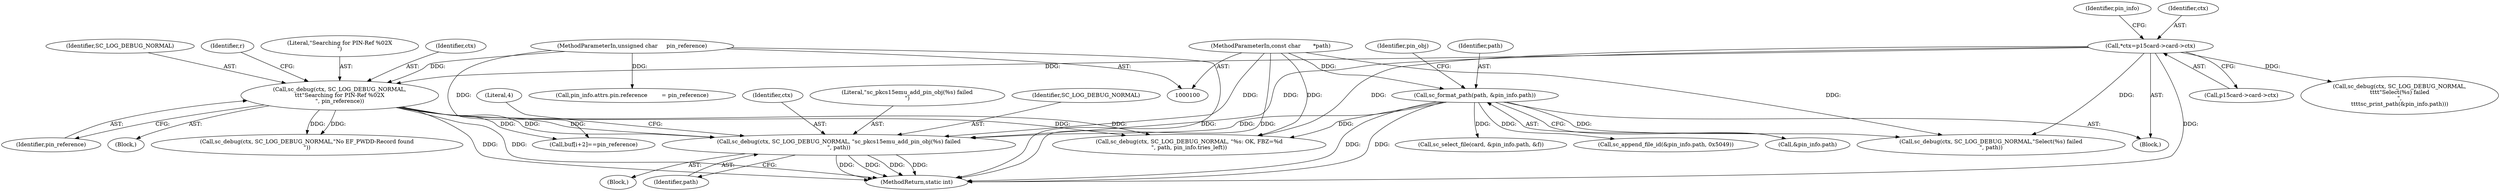 digraph "0_OpenSC_8fe377e93b4b56060e5bbfb6f3142ceaeca744fa_21@pointer" {
"1000491" [label="(Call,sc_debug(ctx, SC_LOG_DEBUG_NORMAL, \"sc_pkcs15emu_add_pin_obj(%s) failed\n\", path))"];
"1000117" [label="(Call,*ctx=p15card->card->ctx)"];
"1000326" [label="(Call,sc_debug(ctx, SC_LOG_DEBUG_NORMAL,\n\t\t\t\"Searching for PIN-Ref %02X\n\", pin_reference))"];
"1000105" [label="(MethodParameterIn,unsigned char     pin_reference)"];
"1000223" [label="(Call,sc_format_path(path, &pin_info.path))"];
"1000102" [label="(MethodParameterIn,const char       *path)"];
"1000497" [label="(Literal,4)"];
"1000119" [label="(Call,p15card->card->ctx)"];
"1000224" [label="(Identifier,path)"];
"1000491" [label="(Call,sc_debug(ctx, SC_LOG_DEBUG_NORMAL, \"sc_pkcs15emu_add_pin_obj(%s) failed\n\", path))"];
"1000397" [label="(Call,buf[i+2]==pin_reference)"];
"1000492" [label="(Identifier,ctx)"];
"1000494" [label="(Literal,\"sc_pkcs15emu_add_pin_obj(%s) failed\n\")"];
"1000225" [label="(Call,&pin_info.path)"];
"1000326" [label="(Call,sc_debug(ctx, SC_LOG_DEBUG_NORMAL,\n\t\t\t\"Searching for PIN-Ref %02X\n\", pin_reference))"];
"1000315" [label="(Call,sc_debug(ctx, SC_LOG_DEBUG_NORMAL,\n\t\t\t\t\"Select(%s) failed\n\",\n\t\t\t\tsc_print_path(&pin_info.path)))"];
"1000155" [label="(Call,pin_info.attrs.pin.reference        = pin_reference)"];
"1000130" [label="(Identifier,pin_info)"];
"1000498" [label="(Call,sc_debug(ctx, SC_LOG_DEBUG_NORMAL, \"%s: OK, FBZ=%d\n\", path, pin_info.tries_left))"];
"1000328" [label="(Identifier,SC_LOG_DEBUG_NORMAL)"];
"1000490" [label="(Block,)"];
"1000109" [label="(Block,)"];
"1000334" [label="(Identifier,r)"];
"1000450" [label="(Call,sc_select_file(card, &pin_info.path, &f))"];
"1000330" [label="(Identifier,pin_reference)"];
"1000329" [label="(Literal,\"Searching for PIN-Ref %02X\n\")"];
"1000440" [label="(Call,sc_debug(ctx, SC_LOG_DEBUG_NORMAL,\"No EF_PWDD-Record found\n\"))"];
"1000102" [label="(MethodParameterIn,const char       *path)"];
"1000327" [label="(Identifier,ctx)"];
"1000223" [label="(Call,sc_format_path(path, &pin_info.path))"];
"1000105" [label="(MethodParameterIn,unsigned char     pin_reference)"];
"1000508" [label="(MethodReturn,static int)"];
"1000495" [label="(Identifier,path)"];
"1000276" [label="(Block,)"];
"1000118" [label="(Identifier,ctx)"];
"1000298" [label="(Call,sc_append_file_id(&pin_info.path, 0x5049))"];
"1000460" [label="(Call,sc_debug(ctx, SC_LOG_DEBUG_NORMAL,\"Select(%s) failed\n\", path))"];
"1000493" [label="(Identifier,SC_LOG_DEBUG_NORMAL)"];
"1000231" [label="(Identifier,pin_obj)"];
"1000117" [label="(Call,*ctx=p15card->card->ctx)"];
"1000491" -> "1000490"  [label="AST: "];
"1000491" -> "1000495"  [label="CFG: "];
"1000492" -> "1000491"  [label="AST: "];
"1000493" -> "1000491"  [label="AST: "];
"1000494" -> "1000491"  [label="AST: "];
"1000495" -> "1000491"  [label="AST: "];
"1000497" -> "1000491"  [label="CFG: "];
"1000491" -> "1000508"  [label="DDG: "];
"1000491" -> "1000508"  [label="DDG: "];
"1000491" -> "1000508"  [label="DDG: "];
"1000491" -> "1000508"  [label="DDG: "];
"1000117" -> "1000491"  [label="DDG: "];
"1000326" -> "1000491"  [label="DDG: "];
"1000326" -> "1000491"  [label="DDG: "];
"1000223" -> "1000491"  [label="DDG: "];
"1000102" -> "1000491"  [label="DDG: "];
"1000117" -> "1000109"  [label="AST: "];
"1000117" -> "1000119"  [label="CFG: "];
"1000118" -> "1000117"  [label="AST: "];
"1000119" -> "1000117"  [label="AST: "];
"1000130" -> "1000117"  [label="CFG: "];
"1000117" -> "1000508"  [label="DDG: "];
"1000117" -> "1000315"  [label="DDG: "];
"1000117" -> "1000326"  [label="DDG: "];
"1000117" -> "1000460"  [label="DDG: "];
"1000117" -> "1000498"  [label="DDG: "];
"1000326" -> "1000276"  [label="AST: "];
"1000326" -> "1000330"  [label="CFG: "];
"1000327" -> "1000326"  [label="AST: "];
"1000328" -> "1000326"  [label="AST: "];
"1000329" -> "1000326"  [label="AST: "];
"1000330" -> "1000326"  [label="AST: "];
"1000334" -> "1000326"  [label="CFG: "];
"1000326" -> "1000508"  [label="DDG: "];
"1000326" -> "1000508"  [label="DDG: "];
"1000105" -> "1000326"  [label="DDG: "];
"1000326" -> "1000397"  [label="DDG: "];
"1000326" -> "1000440"  [label="DDG: "];
"1000326" -> "1000440"  [label="DDG: "];
"1000326" -> "1000498"  [label="DDG: "];
"1000326" -> "1000498"  [label="DDG: "];
"1000105" -> "1000100"  [label="AST: "];
"1000105" -> "1000508"  [label="DDG: "];
"1000105" -> "1000155"  [label="DDG: "];
"1000105" -> "1000397"  [label="DDG: "];
"1000223" -> "1000109"  [label="AST: "];
"1000223" -> "1000225"  [label="CFG: "];
"1000224" -> "1000223"  [label="AST: "];
"1000225" -> "1000223"  [label="AST: "];
"1000231" -> "1000223"  [label="CFG: "];
"1000223" -> "1000508"  [label="DDG: "];
"1000223" -> "1000508"  [label="DDG: "];
"1000102" -> "1000223"  [label="DDG: "];
"1000223" -> "1000298"  [label="DDG: "];
"1000223" -> "1000450"  [label="DDG: "];
"1000223" -> "1000460"  [label="DDG: "];
"1000223" -> "1000498"  [label="DDG: "];
"1000102" -> "1000100"  [label="AST: "];
"1000102" -> "1000508"  [label="DDG: "];
"1000102" -> "1000460"  [label="DDG: "];
"1000102" -> "1000498"  [label="DDG: "];
}
